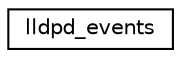 digraph G
{
  edge [fontname="Helvetica",fontsize="10",labelfontname="Helvetica",labelfontsize="10"];
  node [fontname="Helvetica",fontsize="10",shape=record];
  rankdir="LR";
  Node1 [label="lldpd_events",height=0.2,width=0.4,color="black", fillcolor="white", style="filled",URL="$structlldpd__events.html"];
}
